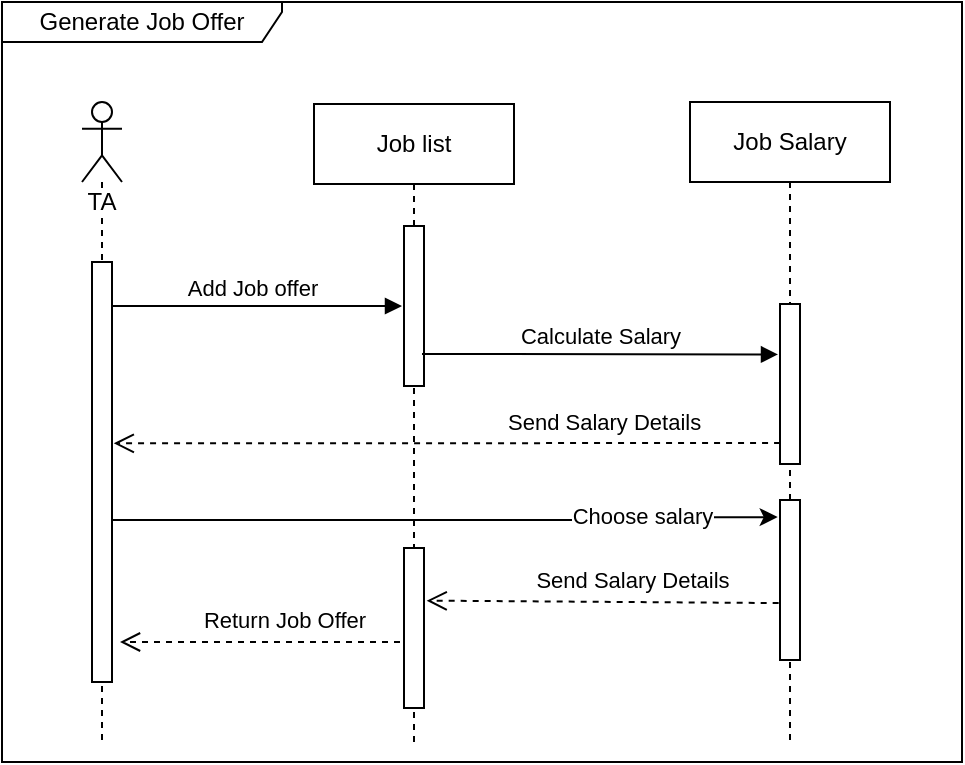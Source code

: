 <mxfile version="17.4.3" type="device"><diagram id="kgpKYQtTHZ0yAKxKKP6v" name="Page-1"><mxGraphModel dx="532" dy="276" grid="1" gridSize="10" guides="1" tooltips="1" connect="1" arrows="1" fold="1" page="1" pageScale="1" pageWidth="850" pageHeight="1100" math="0" shadow="0"><root><mxCell id="0"/><mxCell id="1" parent="0"/><mxCell id="zMBWvXpA4RIdQmHK2Q-S-11" value="Generate Job Offer" style="shape=umlFrame;whiteSpace=wrap;html=1;labelBackgroundColor=#FFFFFF;width=140;height=20;" vertex="1" parent="1"><mxGeometry x="80" y="220" width="480" height="380" as="geometry"/></mxCell><mxCell id="_6FTYpbAPdAcPocW-RMI-14" value="Add Job offer" style="html=1;verticalAlign=bottom;endArrow=block;rounded=0;" parent="1" edge="1" source="_6FTYpbAPdAcPocW-RMI-1"><mxGeometry width="80" relative="1" as="geometry"><mxPoint x="130" y="550" as="sourcePoint"/><mxPoint x="280" y="372" as="targetPoint"/></mxGeometry></mxCell><mxCell id="_6FTYpbAPdAcPocW-RMI-23" value="Send Salary Details" style="html=1;verticalAlign=bottom;endArrow=open;dashed=1;endSize=8;rounded=0;strokeColor=#000000;entryX=1.087;entryY=0.383;entryDx=0;entryDy=0;entryPerimeter=0;align=left;exitX=0.003;exitY=0.869;exitDx=0;exitDy=0;exitPerimeter=0;" parent="1" edge="1" source="_6FTYpbAPdAcPocW-RMI-16"><mxGeometry x="-0.168" y="-2" relative="1" as="geometry"><mxPoint x="485.5" y="440.64" as="sourcePoint"/><mxPoint x="135.87" y="440.64" as="targetPoint"/><mxPoint as="offset"/></mxGeometry></mxCell><mxCell id="_6FTYpbAPdAcPocW-RMI-1" value="&lt;span style=&quot;background-color: rgb(255 , 255 , 255)&quot;&gt;TA&lt;/span&gt;" style="shape=umlLifeline;participant=umlActor;perimeter=lifelinePerimeter;whiteSpace=wrap;html=1;container=1;collapsible=0;recursiveResize=0;verticalAlign=top;spacingTop=36;outlineConnect=0;" parent="1" vertex="1"><mxGeometry x="120" y="270" width="20" height="320" as="geometry"/></mxCell><mxCell id="_6FTYpbAPdAcPocW-RMI-6" value="" style="html=1;points=[];perimeter=orthogonalPerimeter;" parent="_6FTYpbAPdAcPocW-RMI-1" vertex="1"><mxGeometry x="5" y="80" width="10" height="210" as="geometry"/></mxCell><mxCell id="_6FTYpbAPdAcPocW-RMI-4" value="Job list" style="shape=umlLifeline;perimeter=lifelinePerimeter;whiteSpace=wrap;html=1;container=1;collapsible=0;recursiveResize=0;outlineConnect=0;" parent="1" vertex="1"><mxGeometry x="236" y="271" width="100" height="319" as="geometry"/></mxCell><mxCell id="_6FTYpbAPdAcPocW-RMI-15" value="" style="html=1;points=[];perimeter=orthogonalPerimeter;" parent="_6FTYpbAPdAcPocW-RMI-4" vertex="1"><mxGeometry x="45" y="61" width="10" height="80" as="geometry"/></mxCell><mxCell id="zMBWvXpA4RIdQmHK2Q-S-8" value="" style="html=1;points=[];perimeter=orthogonalPerimeter;" vertex="1" parent="_6FTYpbAPdAcPocW-RMI-4"><mxGeometry x="45" y="222" width="10" height="80" as="geometry"/></mxCell><mxCell id="_6FTYpbAPdAcPocW-RMI-5" value="Job Salary" style="shape=umlLifeline;perimeter=lifelinePerimeter;whiteSpace=wrap;html=1;container=1;collapsible=0;recursiveResize=0;outlineConnect=0;" parent="1" vertex="1"><mxGeometry x="424" y="270" width="100" height="319" as="geometry"/></mxCell><mxCell id="_6FTYpbAPdAcPocW-RMI-16" value="" style="html=1;points=[];perimeter=orthogonalPerimeter;" parent="_6FTYpbAPdAcPocW-RMI-5" vertex="1"><mxGeometry x="45" y="101" width="10" height="80" as="geometry"/></mxCell><mxCell id="zMBWvXpA4RIdQmHK2Q-S-4" value="" style="html=1;points=[];perimeter=orthogonalPerimeter;" vertex="1" parent="_6FTYpbAPdAcPocW-RMI-5"><mxGeometry x="45" y="199" width="10" height="80" as="geometry"/></mxCell><mxCell id="_6FTYpbAPdAcPocW-RMI-17" value="Calculate Salary" style="html=1;verticalAlign=bottom;endArrow=block;rounded=0;entryX=-0.1;entryY=0.315;entryDx=0;entryDy=0;entryPerimeter=0;" parent="1" target="_6FTYpbAPdAcPocW-RMI-16" edge="1"><mxGeometry width="80" relative="1" as="geometry"><mxPoint x="290" y="396" as="sourcePoint"/><mxPoint x="480" y="396" as="targetPoint"/></mxGeometry></mxCell><mxCell id="zMBWvXpA4RIdQmHK2Q-S-5" style="edgeStyle=orthogonalEdgeStyle;rounded=0;orthogonalLoop=1;jettySize=auto;html=1;entryX=-0.115;entryY=0.107;entryDx=0;entryDy=0;entryPerimeter=0;" edge="1" parent="1" source="_6FTYpbAPdAcPocW-RMI-6" target="zMBWvXpA4RIdQmHK2Q-S-4"><mxGeometry relative="1" as="geometry"><mxPoint x="420" y="500.0" as="targetPoint"/><Array as="points"><mxPoint x="420" y="479"/></Array></mxGeometry></mxCell><mxCell id="zMBWvXpA4RIdQmHK2Q-S-6" value="Choose salary" style="edgeLabel;html=1;align=center;verticalAlign=middle;resizable=0;points=[];" vertex="1" connectable="0" parent="zMBWvXpA4RIdQmHK2Q-S-5"><mxGeometry x="0.582" y="2" relative="1" as="geometry"><mxPoint as="offset"/></mxGeometry></mxCell><mxCell id="zMBWvXpA4RIdQmHK2Q-S-10" value="Return Job Offer" style="html=1;verticalAlign=bottom;endArrow=open;dashed=1;endSize=8;rounded=0;strokeColor=#000000;align=center;" edge="1" parent="1"><mxGeometry x="-0.168" y="-2" relative="1" as="geometry"><mxPoint x="279" y="540" as="sourcePoint"/><mxPoint x="139" y="540" as="targetPoint"/><mxPoint as="offset"/></mxGeometry></mxCell><mxCell id="zMBWvXpA4RIdQmHK2Q-S-7" value="Send Salary Details" style="html=1;verticalAlign=bottom;endArrow=open;dashed=1;endSize=8;rounded=0;strokeColor=#000000;align=center;entryX=1.133;entryY=0.329;entryDx=0;entryDy=0;entryPerimeter=0;exitX=-0.067;exitY=0.644;exitDx=0;exitDy=0;exitPerimeter=0;" edge="1" parent="1" source="zMBWvXpA4RIdQmHK2Q-S-4" target="zMBWvXpA4RIdQmHK2Q-S-8"><mxGeometry x="-0.168" y="-2" relative="1" as="geometry"><mxPoint x="484.63" y="520" as="sourcePoint"/><mxPoint x="135.0" y="520" as="targetPoint"/><mxPoint as="offset"/></mxGeometry></mxCell></root></mxGraphModel></diagram></mxfile>
